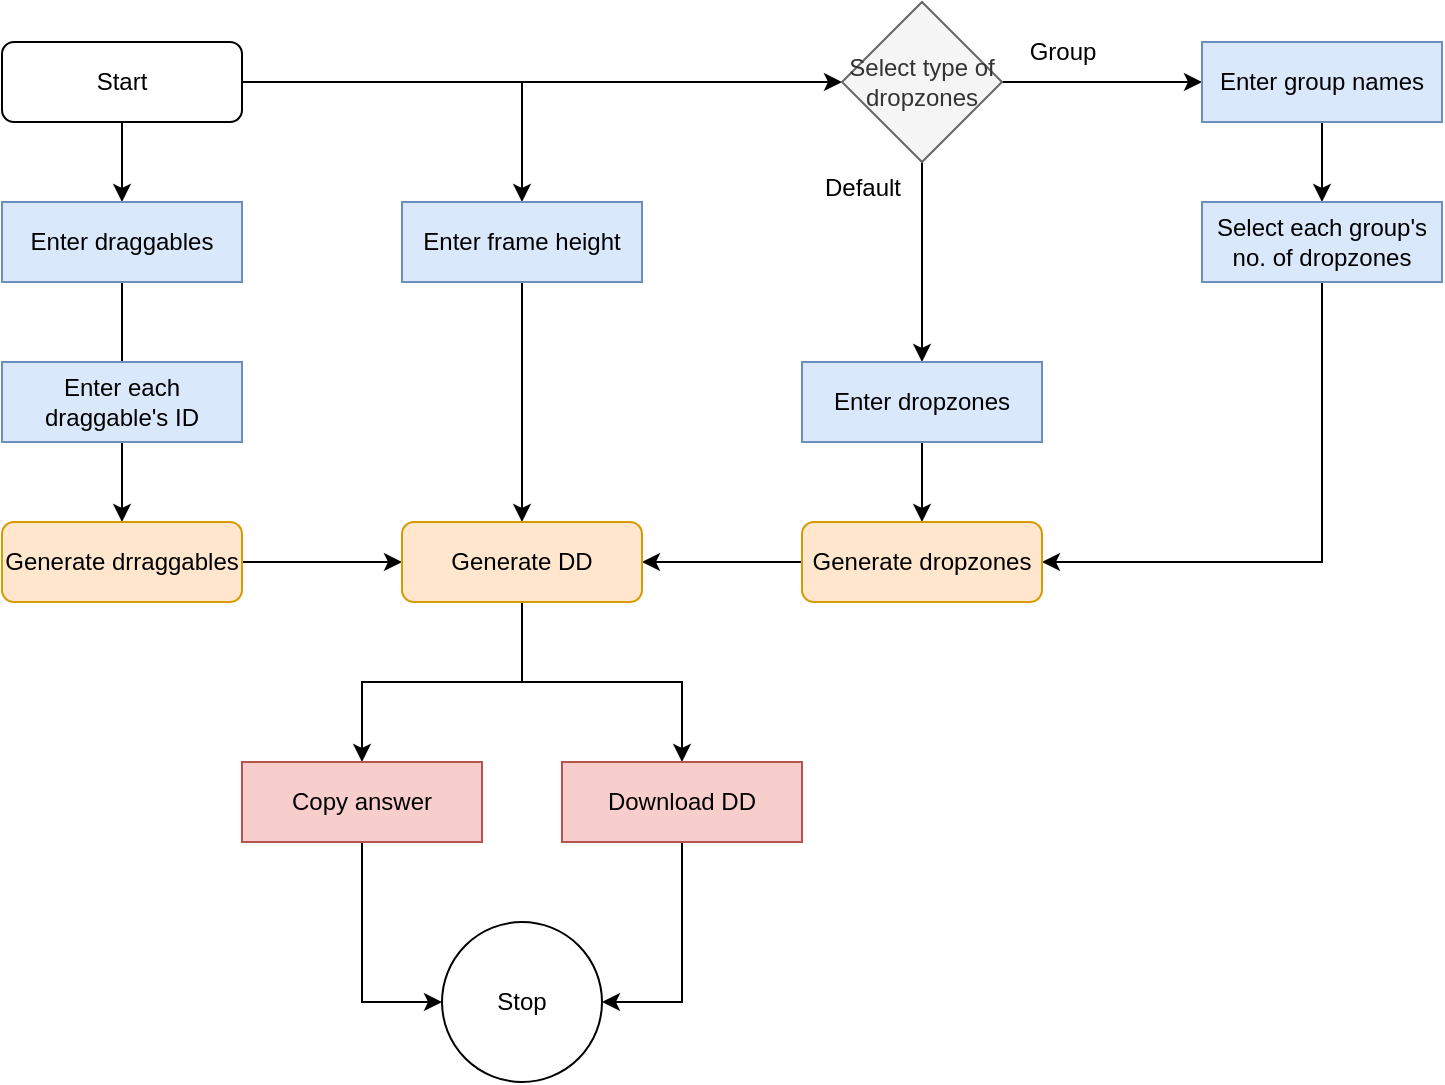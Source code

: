 <mxfile version="21.2.1" type="github">
  <diagram id="C5RBs43oDa-KdzZeNtuy" name="Page-1">
    <mxGraphModel dx="1434" dy="912" grid="1" gridSize="10" guides="1" tooltips="1" connect="1" arrows="1" fold="1" page="1" pageScale="1" pageWidth="827" pageHeight="1169" math="0" shadow="0">
      <root>
        <mxCell id="WIyWlLk6GJQsqaUBKTNV-0" />
        <mxCell id="WIyWlLk6GJQsqaUBKTNV-1" parent="WIyWlLk6GJQsqaUBKTNV-0" />
        <mxCell id="5C46wKbyeRw9WGojaQCz-10" style="edgeStyle=orthogonalEdgeStyle;rounded=0;orthogonalLoop=1;jettySize=auto;html=1;exitX=1;exitY=0.5;exitDx=0;exitDy=0;entryX=0;entryY=0.5;entryDx=0;entryDy=0;" edge="1" parent="WIyWlLk6GJQsqaUBKTNV-1" source="5C46wKbyeRw9WGojaQCz-0" target="5C46wKbyeRw9WGojaQCz-5">
          <mxGeometry relative="1" as="geometry" />
        </mxCell>
        <mxCell id="5C46wKbyeRw9WGojaQCz-11" style="edgeStyle=orthogonalEdgeStyle;rounded=0;orthogonalLoop=1;jettySize=auto;html=1;exitX=0.5;exitY=1;exitDx=0;exitDy=0;entryX=0.5;entryY=0;entryDx=0;entryDy=0;" edge="1" parent="WIyWlLk6GJQsqaUBKTNV-1" source="5C46wKbyeRw9WGojaQCz-0" target="5C46wKbyeRw9WGojaQCz-2">
          <mxGeometry relative="1" as="geometry" />
        </mxCell>
        <mxCell id="5C46wKbyeRw9WGojaQCz-29" style="edgeStyle=orthogonalEdgeStyle;rounded=0;orthogonalLoop=1;jettySize=auto;html=1;exitX=1;exitY=0.5;exitDx=0;exitDy=0;entryX=0.5;entryY=0;entryDx=0;entryDy=0;" edge="1" parent="WIyWlLk6GJQsqaUBKTNV-1" source="5C46wKbyeRw9WGojaQCz-0" target="5C46wKbyeRw9WGojaQCz-26">
          <mxGeometry relative="1" as="geometry" />
        </mxCell>
        <mxCell id="5C46wKbyeRw9WGojaQCz-0" value="Start" style="rounded=1;whiteSpace=wrap;html=1;" vertex="1" parent="WIyWlLk6GJQsqaUBKTNV-1">
          <mxGeometry x="40" y="40" width="120" height="40" as="geometry" />
        </mxCell>
        <mxCell id="5C46wKbyeRw9WGojaQCz-25" style="edgeStyle=orthogonalEdgeStyle;rounded=0;orthogonalLoop=1;jettySize=auto;html=1;exitX=0.5;exitY=1;exitDx=0;exitDy=0;" edge="1" parent="WIyWlLk6GJQsqaUBKTNV-1" source="5C46wKbyeRw9WGojaQCz-2" target="5C46wKbyeRw9WGojaQCz-18">
          <mxGeometry relative="1" as="geometry" />
        </mxCell>
        <mxCell id="5C46wKbyeRw9WGojaQCz-2" value="Enter draggables" style="rounded=0;whiteSpace=wrap;html=1;fillColor=#dae8fc;strokeColor=#6c8ebf;" vertex="1" parent="WIyWlLk6GJQsqaUBKTNV-1">
          <mxGeometry x="40" y="120" width="120" height="40" as="geometry" />
        </mxCell>
        <mxCell id="5C46wKbyeRw9WGojaQCz-8" style="edgeStyle=orthogonalEdgeStyle;rounded=0;orthogonalLoop=1;jettySize=auto;html=1;exitX=0.5;exitY=1;exitDx=0;exitDy=0;" edge="1" parent="WIyWlLk6GJQsqaUBKTNV-1" source="5C46wKbyeRw9WGojaQCz-5" target="5C46wKbyeRw9WGojaQCz-6">
          <mxGeometry relative="1" as="geometry" />
        </mxCell>
        <mxCell id="5C46wKbyeRw9WGojaQCz-9" style="edgeStyle=orthogonalEdgeStyle;rounded=0;orthogonalLoop=1;jettySize=auto;html=1;exitX=1;exitY=0.5;exitDx=0;exitDy=0;entryX=0;entryY=0.5;entryDx=0;entryDy=0;" edge="1" parent="WIyWlLk6GJQsqaUBKTNV-1" source="5C46wKbyeRw9WGojaQCz-5" target="5C46wKbyeRw9WGojaQCz-7">
          <mxGeometry relative="1" as="geometry" />
        </mxCell>
        <mxCell id="5C46wKbyeRw9WGojaQCz-5" value="Select type of dropzones" style="rhombus;whiteSpace=wrap;html=1;fillColor=#f5f5f5;strokeColor=#666666;fontColor=#333333;" vertex="1" parent="WIyWlLk6GJQsqaUBKTNV-1">
          <mxGeometry x="460" y="20" width="80" height="80" as="geometry" />
        </mxCell>
        <mxCell id="5C46wKbyeRw9WGojaQCz-22" style="edgeStyle=orthogonalEdgeStyle;rounded=0;orthogonalLoop=1;jettySize=auto;html=1;exitX=0.5;exitY=1;exitDx=0;exitDy=0;entryX=0.5;entryY=0;entryDx=0;entryDy=0;" edge="1" parent="WIyWlLk6GJQsqaUBKTNV-1" source="5C46wKbyeRw9WGojaQCz-6" target="5C46wKbyeRw9WGojaQCz-19">
          <mxGeometry relative="1" as="geometry" />
        </mxCell>
        <mxCell id="5C46wKbyeRw9WGojaQCz-6" value="Enter dropzones" style="rounded=0;whiteSpace=wrap;html=1;fillColor=#dae8fc;strokeColor=#6c8ebf;" vertex="1" parent="WIyWlLk6GJQsqaUBKTNV-1">
          <mxGeometry x="440" y="200" width="120" height="40" as="geometry" />
        </mxCell>
        <mxCell id="5C46wKbyeRw9WGojaQCz-24" style="edgeStyle=orthogonalEdgeStyle;rounded=0;orthogonalLoop=1;jettySize=auto;html=1;exitX=0.5;exitY=1;exitDx=0;exitDy=0;entryX=0.5;entryY=0;entryDx=0;entryDy=0;" edge="1" parent="WIyWlLk6GJQsqaUBKTNV-1" source="5C46wKbyeRw9WGojaQCz-7" target="5C46wKbyeRw9WGojaQCz-15">
          <mxGeometry relative="1" as="geometry" />
        </mxCell>
        <mxCell id="5C46wKbyeRw9WGojaQCz-7" value="Enter group names" style="rounded=0;whiteSpace=wrap;html=1;fillColor=#dae8fc;strokeColor=#6c8ebf;" vertex="1" parent="WIyWlLk6GJQsqaUBKTNV-1">
          <mxGeometry x="640" y="40" width="120" height="40" as="geometry" />
        </mxCell>
        <mxCell id="5C46wKbyeRw9WGojaQCz-12" value="&lt;div&gt;Default&lt;/div&gt;" style="text;html=1;align=center;verticalAlign=middle;resizable=0;points=[];autosize=1;strokeColor=none;fillColor=none;" vertex="1" parent="WIyWlLk6GJQsqaUBKTNV-1">
          <mxGeometry x="440" y="98" width="60" height="30" as="geometry" />
        </mxCell>
        <mxCell id="5C46wKbyeRw9WGojaQCz-13" value="Group" style="text;html=1;align=center;verticalAlign=middle;resizable=0;points=[];autosize=1;strokeColor=none;fillColor=none;" vertex="1" parent="WIyWlLk6GJQsqaUBKTNV-1">
          <mxGeometry x="540" y="30" width="60" height="30" as="geometry" />
        </mxCell>
        <mxCell id="5C46wKbyeRw9WGojaQCz-23" style="edgeStyle=orthogonalEdgeStyle;rounded=0;orthogonalLoop=1;jettySize=auto;html=1;exitX=0.5;exitY=1;exitDx=0;exitDy=0;entryX=1;entryY=0.5;entryDx=0;entryDy=0;" edge="1" parent="WIyWlLk6GJQsqaUBKTNV-1" source="5C46wKbyeRw9WGojaQCz-15" target="5C46wKbyeRw9WGojaQCz-19">
          <mxGeometry relative="1" as="geometry" />
        </mxCell>
        <mxCell id="5C46wKbyeRw9WGojaQCz-15" value="Select each group&#39;s no. of dropzones" style="rounded=0;whiteSpace=wrap;html=1;fillColor=#dae8fc;strokeColor=#6c8ebf;" vertex="1" parent="WIyWlLk6GJQsqaUBKTNV-1">
          <mxGeometry x="640" y="120" width="120" height="40" as="geometry" />
        </mxCell>
        <mxCell id="5C46wKbyeRw9WGojaQCz-35" style="edgeStyle=orthogonalEdgeStyle;rounded=0;orthogonalLoop=1;jettySize=auto;html=1;exitX=1;exitY=0.5;exitDx=0;exitDy=0;entryX=0;entryY=0.5;entryDx=0;entryDy=0;" edge="1" parent="WIyWlLk6GJQsqaUBKTNV-1" source="5C46wKbyeRw9WGojaQCz-18" target="5C46wKbyeRw9WGojaQCz-33">
          <mxGeometry relative="1" as="geometry" />
        </mxCell>
        <mxCell id="5C46wKbyeRw9WGojaQCz-18" value="Generate drraggables" style="rounded=1;whiteSpace=wrap;html=1;fillColor=#ffe6cc;strokeColor=#d79b00;" vertex="1" parent="WIyWlLk6GJQsqaUBKTNV-1">
          <mxGeometry x="40" y="280" width="120" height="40" as="geometry" />
        </mxCell>
        <mxCell id="5C46wKbyeRw9WGojaQCz-36" style="edgeStyle=orthogonalEdgeStyle;rounded=0;orthogonalLoop=1;jettySize=auto;html=1;exitX=0;exitY=0.5;exitDx=0;exitDy=0;entryX=1;entryY=0.5;entryDx=0;entryDy=0;" edge="1" parent="WIyWlLk6GJQsqaUBKTNV-1" source="5C46wKbyeRw9WGojaQCz-19" target="5C46wKbyeRw9WGojaQCz-33">
          <mxGeometry relative="1" as="geometry" />
        </mxCell>
        <mxCell id="5C46wKbyeRw9WGojaQCz-19" value="Generate dropzones" style="rounded=1;whiteSpace=wrap;html=1;fillColor=#ffe6cc;strokeColor=#d79b00;" vertex="1" parent="WIyWlLk6GJQsqaUBKTNV-1">
          <mxGeometry x="440" y="280" width="120" height="40" as="geometry" />
        </mxCell>
        <mxCell id="5C46wKbyeRw9WGojaQCz-34" style="edgeStyle=orthogonalEdgeStyle;rounded=0;orthogonalLoop=1;jettySize=auto;html=1;exitX=0.5;exitY=1;exitDx=0;exitDy=0;entryX=0.5;entryY=0;entryDx=0;entryDy=0;" edge="1" parent="WIyWlLk6GJQsqaUBKTNV-1" source="5C46wKbyeRw9WGojaQCz-26" target="5C46wKbyeRw9WGojaQCz-33">
          <mxGeometry relative="1" as="geometry" />
        </mxCell>
        <mxCell id="5C46wKbyeRw9WGojaQCz-26" value="Enter frame height" style="rounded=0;whiteSpace=wrap;html=1;fillColor=#dae8fc;strokeColor=#6c8ebf;" vertex="1" parent="WIyWlLk6GJQsqaUBKTNV-1">
          <mxGeometry x="240" y="120" width="120" height="40" as="geometry" />
        </mxCell>
        <mxCell id="5C46wKbyeRw9WGojaQCz-32" value="Enter each draggable&#39;s ID" style="rounded=0;whiteSpace=wrap;html=1;fillColor=#dae8fc;strokeColor=#6c8ebf;" vertex="1" parent="WIyWlLk6GJQsqaUBKTNV-1">
          <mxGeometry x="40" y="200" width="120" height="40" as="geometry" />
        </mxCell>
        <mxCell id="5C46wKbyeRw9WGojaQCz-39" style="edgeStyle=orthogonalEdgeStyle;rounded=0;orthogonalLoop=1;jettySize=auto;html=1;exitX=0.5;exitY=1;exitDx=0;exitDy=0;entryX=0.5;entryY=0;entryDx=0;entryDy=0;" edge="1" parent="WIyWlLk6GJQsqaUBKTNV-1" source="5C46wKbyeRw9WGojaQCz-33" target="5C46wKbyeRw9WGojaQCz-37">
          <mxGeometry relative="1" as="geometry" />
        </mxCell>
        <mxCell id="5C46wKbyeRw9WGojaQCz-40" style="edgeStyle=orthogonalEdgeStyle;rounded=0;orthogonalLoop=1;jettySize=auto;html=1;exitX=0.5;exitY=1;exitDx=0;exitDy=0;entryX=0.5;entryY=0;entryDx=0;entryDy=0;" edge="1" parent="WIyWlLk6GJQsqaUBKTNV-1" source="5C46wKbyeRw9WGojaQCz-33" target="5C46wKbyeRw9WGojaQCz-38">
          <mxGeometry relative="1" as="geometry" />
        </mxCell>
        <mxCell id="5C46wKbyeRw9WGojaQCz-33" value="Generate DD" style="rounded=1;whiteSpace=wrap;html=1;fillColor=#ffe6cc;strokeColor=#d79b00;" vertex="1" parent="WIyWlLk6GJQsqaUBKTNV-1">
          <mxGeometry x="240" y="280" width="120" height="40" as="geometry" />
        </mxCell>
        <mxCell id="5C46wKbyeRw9WGojaQCz-42" style="edgeStyle=orthogonalEdgeStyle;rounded=0;orthogonalLoop=1;jettySize=auto;html=1;exitX=0.5;exitY=1;exitDx=0;exitDy=0;entryX=0;entryY=0.5;entryDx=0;entryDy=0;" edge="1" parent="WIyWlLk6GJQsqaUBKTNV-1" source="5C46wKbyeRw9WGojaQCz-37" target="5C46wKbyeRw9WGojaQCz-41">
          <mxGeometry relative="1" as="geometry" />
        </mxCell>
        <mxCell id="5C46wKbyeRw9WGojaQCz-37" value="Copy answer" style="rounded=0;whiteSpace=wrap;html=1;fillColor=#f8cecc;strokeColor=#b85450;" vertex="1" parent="WIyWlLk6GJQsqaUBKTNV-1">
          <mxGeometry x="160" y="400" width="120" height="40" as="geometry" />
        </mxCell>
        <mxCell id="5C46wKbyeRw9WGojaQCz-43" style="edgeStyle=orthogonalEdgeStyle;rounded=0;orthogonalLoop=1;jettySize=auto;html=1;exitX=0.5;exitY=1;exitDx=0;exitDy=0;entryX=1;entryY=0.5;entryDx=0;entryDy=0;" edge="1" parent="WIyWlLk6GJQsqaUBKTNV-1" source="5C46wKbyeRw9WGojaQCz-38" target="5C46wKbyeRw9WGojaQCz-41">
          <mxGeometry relative="1" as="geometry" />
        </mxCell>
        <mxCell id="5C46wKbyeRw9WGojaQCz-38" value="Download DD" style="rounded=0;whiteSpace=wrap;html=1;fillColor=#f8cecc;strokeColor=#b85450;" vertex="1" parent="WIyWlLk6GJQsqaUBKTNV-1">
          <mxGeometry x="320" y="400" width="120" height="40" as="geometry" />
        </mxCell>
        <mxCell id="5C46wKbyeRw9WGojaQCz-41" value="Stop" style="ellipse;whiteSpace=wrap;html=1;aspect=fixed;" vertex="1" parent="WIyWlLk6GJQsqaUBKTNV-1">
          <mxGeometry x="260" y="480" width="80" height="80" as="geometry" />
        </mxCell>
      </root>
    </mxGraphModel>
  </diagram>
</mxfile>
